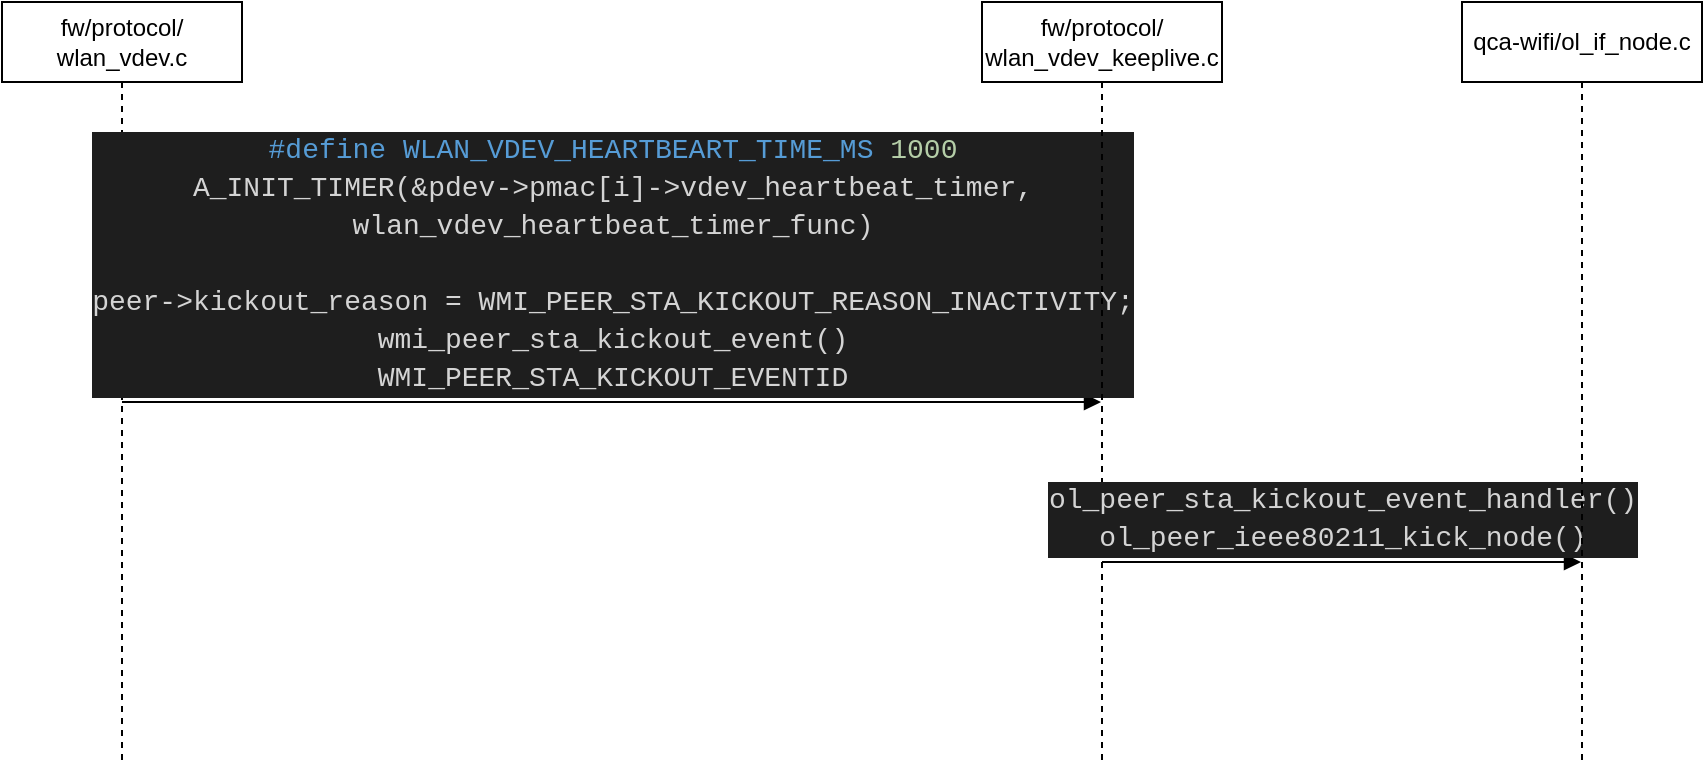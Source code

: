 <mxfile version="13.9.9" type="device"><diagram id="poEcvHXlE0-icgDwBThb" name="Page-1"><mxGraphModel dx="1483" dy="866" grid="1" gridSize="10" guides="1" tooltips="1" connect="1" arrows="1" fold="1" page="1" pageScale="1" pageWidth="850" pageHeight="1100" math="0" shadow="0"><root><mxCell id="0"/><mxCell id="1" parent="0"/><mxCell id="Rszj1cHn18djIulI5C8w-1" value="fw/protocol/&lt;br&gt;wlan_vdev.c" style="shape=umlLifeline;perimeter=lifelinePerimeter;whiteSpace=wrap;html=1;container=1;collapsible=0;recursiveResize=0;outlineConnect=0;" vertex="1" parent="1"><mxGeometry width="120" height="380" as="geometry"/></mxCell><mxCell id="Rszj1cHn18djIulI5C8w-3" value="&lt;div style=&quot;color: rgb(212 , 212 , 212) ; background-color: rgb(30 , 30 , 30) ; font-family: &amp;#34;consolas&amp;#34; , &amp;#34;courier new&amp;#34; , monospace ; font-size: 14px ; line-height: 19px&quot;&gt;&lt;div&gt;&lt;div style=&quot;font-family: &amp;#34;consolas&amp;#34; , &amp;#34;courier new&amp;#34; , monospace ; line-height: 19px&quot;&gt;&lt;span style=&quot;color: #569cd6&quot;&gt;#define WLAN_VDEV_HEARTBEART_TIME_MS &lt;/span&gt;&lt;span style=&quot;color: #b5cea8&quot;&gt;1000&lt;/span&gt;&lt;/div&gt;&lt;/div&gt;&lt;div&gt;A_INIT_TIMER(&amp;amp;pdev-&amp;gt;pmac[i]-&amp;gt;vdev_heartbeat_timer,&lt;/div&gt;&lt;div&gt;wlan_vdev_heartbeat_timer_func)&lt;/div&gt;&lt;div&gt;&lt;br&gt;&lt;/div&gt;&lt;div&gt;&lt;div style=&quot;font-family: &amp;#34;consolas&amp;#34; , &amp;#34;courier new&amp;#34; , monospace ; line-height: 19px&quot;&gt;peer-&amp;gt;kickout_reason = WMI_PEER_STA_KICKOUT_REASON_INACTIVITY;&lt;/div&gt;&lt;/div&gt;&lt;div style=&quot;font-family: &amp;#34;consolas&amp;#34; , &amp;#34;courier new&amp;#34; , monospace ; line-height: 19px&quot;&gt;&lt;div style=&quot;font-family: &amp;#34;consolas&amp;#34; , &amp;#34;courier new&amp;#34; , monospace ; line-height: 19px&quot;&gt;wmi_peer_sta_kickout_event()&lt;/div&gt;&lt;div style=&quot;font-family: &amp;#34;consolas&amp;#34; , &amp;#34;courier new&amp;#34; , monospace ; line-height: 19px&quot;&gt;&lt;div style=&quot;font-family: &amp;#34;consolas&amp;#34; , &amp;#34;courier new&amp;#34; , monospace ; line-height: 19px&quot;&gt;WMI_PEER_STA_KICKOUT_EVENTID&lt;/div&gt;&lt;/div&gt;&lt;/div&gt;&lt;/div&gt;" style="html=1;verticalAlign=bottom;endArrow=block;" edge="1" parent="Rszj1cHn18djIulI5C8w-1" target="Rszj1cHn18djIulI5C8w-2"><mxGeometry width="80" relative="1" as="geometry"><mxPoint x="60" y="200" as="sourcePoint"/><mxPoint x="140" y="200" as="targetPoint"/></mxGeometry></mxCell><mxCell id="Rszj1cHn18djIulI5C8w-2" value="fw/protocol/&lt;br&gt;wlan_vdev_keeplive.c" style="shape=umlLifeline;perimeter=lifelinePerimeter;whiteSpace=wrap;html=1;container=1;collapsible=0;recursiveResize=0;outlineConnect=0;" vertex="1" parent="1"><mxGeometry x="490" width="120" height="380" as="geometry"/></mxCell><mxCell id="Rszj1cHn18djIulI5C8w-5" value="&lt;div style=&quot;color: rgb(212 , 212 , 212) ; background-color: rgb(30 , 30 , 30) ; font-family: &amp;#34;consolas&amp;#34; , &amp;#34;courier new&amp;#34; , monospace ; font-size: 14px ; line-height: 19px&quot;&gt;&lt;div style=&quot;font-family: &amp;#34;consolas&amp;#34; , &amp;#34;courier new&amp;#34; , monospace ; line-height: 19px&quot;&gt;ol_peer_sta_kickout_event_handler()&lt;/div&gt;&lt;/div&gt;&lt;div style=&quot;color: rgb(212 , 212 , 212) ; background-color: rgb(30 , 30 , 30) ; font-family: &amp;#34;consolas&amp;#34; , &amp;#34;courier new&amp;#34; , monospace ; font-size: 14px ; line-height: 19px&quot;&gt;ol_peer_ieee80211_kick_node()&lt;/div&gt;" style="html=1;verticalAlign=bottom;endArrow=block;" edge="1" parent="Rszj1cHn18djIulI5C8w-2" target="Rszj1cHn18djIulI5C8w-4"><mxGeometry width="80" relative="1" as="geometry"><mxPoint x="60" y="280" as="sourcePoint"/><mxPoint x="130" y="280" as="targetPoint"/></mxGeometry></mxCell><mxCell id="Rszj1cHn18djIulI5C8w-4" value="qca-wifi/ol_if_node.c" style="shape=umlLifeline;perimeter=lifelinePerimeter;whiteSpace=wrap;html=1;container=1;collapsible=0;recursiveResize=0;outlineConnect=0;" vertex="1" parent="1"><mxGeometry x="730" width="120" height="380" as="geometry"/></mxCell></root></mxGraphModel></diagram></mxfile>
